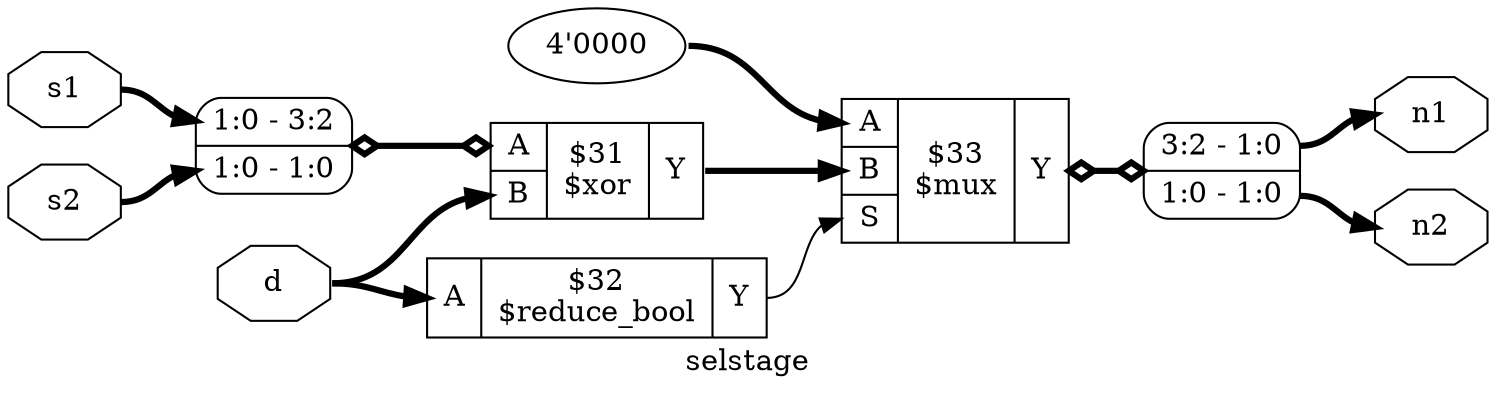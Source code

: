 digraph "selstage" {
label="selstage";
rankdir="LR";
remincross=true;
n3 [ shape=octagon, label="n2", color="black", fontcolor="black"];
n4 [ shape=octagon, label="n1", color="black", fontcolor="black"];
n5 [ shape=octagon, label="s2", color="black", fontcolor="black"];
n6 [ shape=octagon, label="s1", color="black", fontcolor="black"];
n7 [ shape=octagon, label="d", color="black", fontcolor="black"];
c10 [ shape=record, label="{{<p8> A}|$32\n$reduce_bool|{<p9> Y}}",  ];
v0 [ label="4'0000" ];
c13 [ shape=record, label="{{<p8> A|<p11> B|<p12> S}|$33\n$mux|{<p9> Y}}",  ];
x1 [ shape=record, style=rounded, label="<s1> 3:2 - 1:0 |<s0> 1:0 - 1:0 ", color="black", fontcolor="black" ];
c13:p9:e -> x1:w [arrowhead=odiamond, arrowtail=odiamond, dir=both, color="black", fontcolor="black", style="setlinewidth(3)", label=""];
c14 [ shape=record, label="{{<p8> A|<p11> B}|$31\n$xor|{<p9> Y}}",  ];
x2 [ shape=record, style=rounded, label="<s1> 1:0 - 3:2 |<s0> 1:0 - 1:0 ", color="black", fontcolor="black" ];
x2:e -> c14:p8:w [arrowhead=odiamond, arrowtail=odiamond, dir=both, color="black", fontcolor="black", style="setlinewidth(3)", label=""];
c14:p9:e -> c13:p11:w [color="black", fontcolor="black", style="setlinewidth(3)", label=""];
c10:p9:e -> c13:p12:w [color="black", fontcolor="black", label=""];
x1:s0:e -> n3:w [color="black", fontcolor="black", style="setlinewidth(3)", label=""];
x1:s1:e -> n4:w [color="black", fontcolor="black", style="setlinewidth(3)", label=""];
n5:e -> x2:s0:w [color="black", fontcolor="black", style="setlinewidth(3)", label=""];
n6:e -> x2:s1:w [color="black", fontcolor="black", style="setlinewidth(3)", label=""];
n7:e -> c10:p8:w [color="black", fontcolor="black", style="setlinewidth(3)", label=""];
n7:e -> c14:p11:w [color="black", fontcolor="black", style="setlinewidth(3)", label=""];
v0:e -> c13:p8:w [color="black", fontcolor="black", style="setlinewidth(3)", label=""];
}
